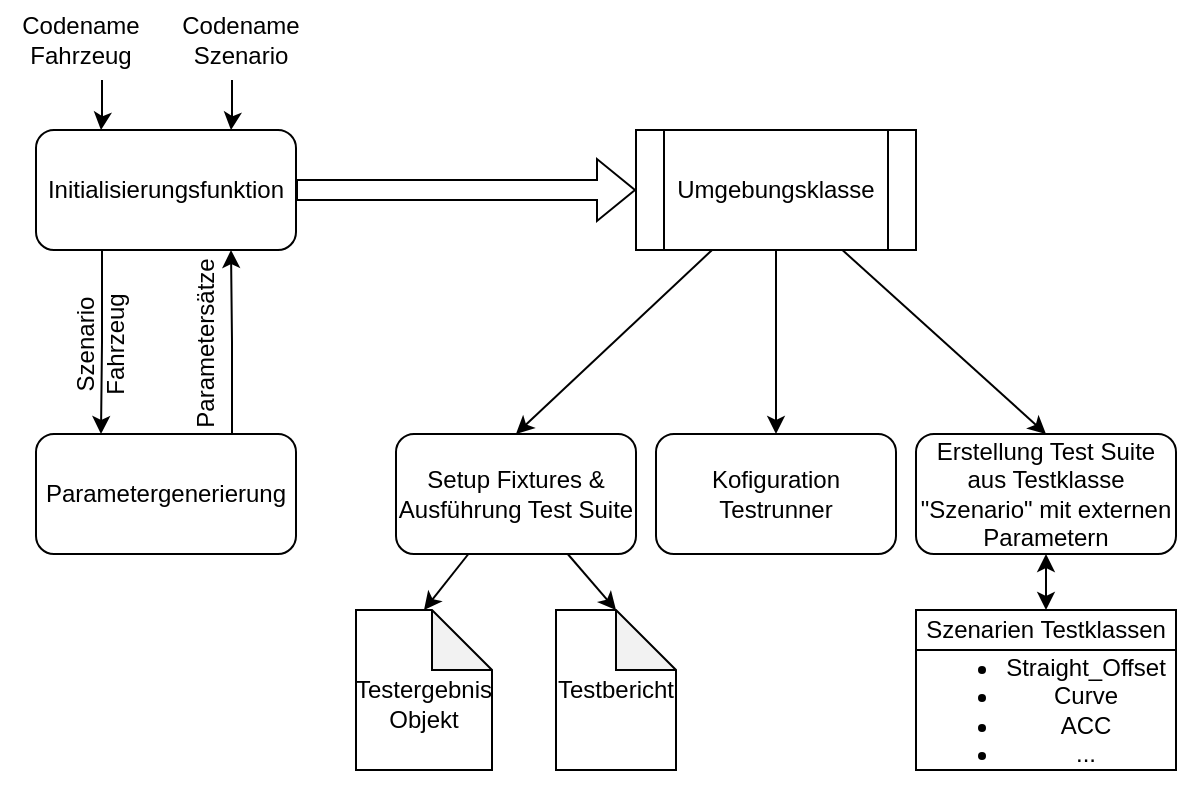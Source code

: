<mxfile version="24.0.4" type="device">
  <diagram id="C5RBs43oDa-KdzZeNtuy" name="Page-1">
    <mxGraphModel dx="989" dy="514" grid="1" gridSize="10" guides="1" tooltips="1" connect="1" arrows="1" fold="1" page="1" pageScale="1" pageWidth="827" pageHeight="1169" math="0" shadow="0">
      <root>
        <mxCell id="WIyWlLk6GJQsqaUBKTNV-0" />
        <mxCell id="WIyWlLk6GJQsqaUBKTNV-1" parent="WIyWlLk6GJQsqaUBKTNV-0" />
        <mxCell id="5HFE6_uw-IyOZ-tQTGid-11" style="edgeStyle=orthogonalEdgeStyle;rounded=0;orthogonalLoop=1;jettySize=auto;html=1;entryX=0.25;entryY=0;entryDx=0;entryDy=0;" edge="1" parent="WIyWlLk6GJQsqaUBKTNV-1" source="5HFE6_uw-IyOZ-tQTGid-0" target="5HFE6_uw-IyOZ-tQTGid-7">
          <mxGeometry relative="1" as="geometry">
            <Array as="points">
              <mxPoint x="63" y="316" />
              <mxPoint x="63" y="316" />
            </Array>
          </mxGeometry>
        </mxCell>
        <mxCell id="5HFE6_uw-IyOZ-tQTGid-0" value="Initialisierungsfunktion" style="rounded=1;whiteSpace=wrap;html=1;" vertex="1" parent="WIyWlLk6GJQsqaUBKTNV-1">
          <mxGeometry x="30" y="210" width="130" height="60" as="geometry" />
        </mxCell>
        <mxCell id="5HFE6_uw-IyOZ-tQTGid-38" style="edgeStyle=orthogonalEdgeStyle;rounded=0;orthogonalLoop=1;jettySize=auto;html=1;entryX=0.25;entryY=0;entryDx=0;entryDy=0;" edge="1" parent="WIyWlLk6GJQsqaUBKTNV-1" source="5HFE6_uw-IyOZ-tQTGid-1" target="5HFE6_uw-IyOZ-tQTGid-0">
          <mxGeometry relative="1" as="geometry">
            <Array as="points">
              <mxPoint x="63" y="205" />
              <mxPoint x="63" y="205" />
            </Array>
          </mxGeometry>
        </mxCell>
        <mxCell id="5HFE6_uw-IyOZ-tQTGid-1" value="Codename&lt;div&gt;Fahrzeug&lt;/div&gt;" style="text;html=1;align=center;verticalAlign=middle;resizable=0;points=[];autosize=1;" vertex="1" parent="WIyWlLk6GJQsqaUBKTNV-1">
          <mxGeometry x="12" y="145" width="80" height="40" as="geometry" />
        </mxCell>
        <mxCell id="5HFE6_uw-IyOZ-tQTGid-37" style="edgeStyle=orthogonalEdgeStyle;rounded=0;orthogonalLoop=1;jettySize=auto;html=1;entryX=0.75;entryY=0;entryDx=0;entryDy=0;" edge="1" parent="WIyWlLk6GJQsqaUBKTNV-1" source="5HFE6_uw-IyOZ-tQTGid-2" target="5HFE6_uw-IyOZ-tQTGid-0">
          <mxGeometry relative="1" as="geometry">
            <Array as="points">
              <mxPoint x="128" y="205" />
              <mxPoint x="128" y="205" />
            </Array>
          </mxGeometry>
        </mxCell>
        <mxCell id="5HFE6_uw-IyOZ-tQTGid-2" value="Codename&lt;div&gt;Szenario&lt;/div&gt;" style="text;html=1;align=center;verticalAlign=middle;resizable=0;points=[];autosize=1;" vertex="1" parent="WIyWlLk6GJQsqaUBKTNV-1">
          <mxGeometry x="92" y="145" width="80" height="40" as="geometry" />
        </mxCell>
        <mxCell id="5HFE6_uw-IyOZ-tQTGid-13" style="edgeStyle=orthogonalEdgeStyle;rounded=0;orthogonalLoop=1;jettySize=auto;html=1;entryX=0.75;entryY=1;entryDx=0;entryDy=0;" edge="1" parent="WIyWlLk6GJQsqaUBKTNV-1" source="5HFE6_uw-IyOZ-tQTGid-7" target="5HFE6_uw-IyOZ-tQTGid-0">
          <mxGeometry relative="1" as="geometry">
            <Array as="points">
              <mxPoint x="128" y="316" />
              <mxPoint x="128" y="316" />
            </Array>
          </mxGeometry>
        </mxCell>
        <mxCell id="5HFE6_uw-IyOZ-tQTGid-7" value="Parametergenerierung" style="rounded=1;whiteSpace=wrap;html=1;" vertex="1" parent="WIyWlLk6GJQsqaUBKTNV-1">
          <mxGeometry x="30" y="362" width="130" height="60" as="geometry" />
        </mxCell>
        <mxCell id="5HFE6_uw-IyOZ-tQTGid-14" value="Szenario&lt;div&gt;Fahrzeug&lt;/div&gt;" style="text;html=1;align=center;verticalAlign=middle;whiteSpace=wrap;rounded=0;rotation=-90;" vertex="1" parent="WIyWlLk6GJQsqaUBKTNV-1">
          <mxGeometry x="32" y="302" width="60" height="30" as="geometry" />
        </mxCell>
        <mxCell id="5HFE6_uw-IyOZ-tQTGid-15" value="Parametersätze" style="text;html=1;align=center;verticalAlign=middle;resizable=0;points=[];autosize=1;strokeColor=none;fillColor=none;rotation=-90;" vertex="1" parent="WIyWlLk6GJQsqaUBKTNV-1">
          <mxGeometry x="60" y="302" width="110" height="30" as="geometry" />
        </mxCell>
        <mxCell id="5HFE6_uw-IyOZ-tQTGid-40" style="rounded=0;orthogonalLoop=1;jettySize=auto;html=1;entryX=0.5;entryY=0;entryDx=0;entryDy=0;" edge="1" parent="WIyWlLk6GJQsqaUBKTNV-1" source="5HFE6_uw-IyOZ-tQTGid-27" target="5HFE6_uw-IyOZ-tQTGid-31">
          <mxGeometry relative="1" as="geometry" />
        </mxCell>
        <mxCell id="5HFE6_uw-IyOZ-tQTGid-41" style="rounded=0;orthogonalLoop=1;jettySize=auto;html=1;entryX=0.5;entryY=0;entryDx=0;entryDy=0;" edge="1" parent="WIyWlLk6GJQsqaUBKTNV-1" source="5HFE6_uw-IyOZ-tQTGid-27" target="5HFE6_uw-IyOZ-tQTGid-30">
          <mxGeometry relative="1" as="geometry" />
        </mxCell>
        <mxCell id="5HFE6_uw-IyOZ-tQTGid-42" style="rounded=0;orthogonalLoop=1;jettySize=auto;html=1;entryX=0.5;entryY=0;entryDx=0;entryDy=0;" edge="1" parent="WIyWlLk6GJQsqaUBKTNV-1" source="5HFE6_uw-IyOZ-tQTGid-27" target="5HFE6_uw-IyOZ-tQTGid-29">
          <mxGeometry relative="1" as="geometry" />
        </mxCell>
        <mxCell id="5HFE6_uw-IyOZ-tQTGid-27" value="Umgebungsklasse" style="shape=process;whiteSpace=wrap;html=1;backgroundOutline=1;" vertex="1" parent="WIyWlLk6GJQsqaUBKTNV-1">
          <mxGeometry x="330" y="210" width="140" height="60" as="geometry" />
        </mxCell>
        <mxCell id="5HFE6_uw-IyOZ-tQTGid-28" value="" style="shape=flexArrow;endArrow=classic;html=1;rounded=0;exitX=1;exitY=0.5;exitDx=0;exitDy=0;entryX=0;entryY=0.5;entryDx=0;entryDy=0;" edge="1" parent="WIyWlLk6GJQsqaUBKTNV-1" source="5HFE6_uw-IyOZ-tQTGid-0" target="5HFE6_uw-IyOZ-tQTGid-27">
          <mxGeometry width="50" height="50" relative="1" as="geometry">
            <mxPoint x="290" y="310" as="sourcePoint" />
            <mxPoint x="340" y="260" as="targetPoint" />
          </mxGeometry>
        </mxCell>
        <mxCell id="5HFE6_uw-IyOZ-tQTGid-29" value="Kofiguration Testrunner" style="rounded=1;whiteSpace=wrap;html=1;" vertex="1" parent="WIyWlLk6GJQsqaUBKTNV-1">
          <mxGeometry x="340" y="362" width="120" height="60" as="geometry" />
        </mxCell>
        <mxCell id="5HFE6_uw-IyOZ-tQTGid-30" value="Erstellung Test Suite aus Testklasse &quot;Szenario&quot; mit externen Parametern" style="rounded=1;whiteSpace=wrap;html=1;" vertex="1" parent="WIyWlLk6GJQsqaUBKTNV-1">
          <mxGeometry x="470" y="362" width="130" height="60" as="geometry" />
        </mxCell>
        <mxCell id="5HFE6_uw-IyOZ-tQTGid-31" value="&lt;div&gt;Setup Fixtures &amp;amp;&lt;/div&gt;Ausführung Test Suite" style="rounded=1;whiteSpace=wrap;html=1;" vertex="1" parent="WIyWlLk6GJQsqaUBKTNV-1">
          <mxGeometry x="210" y="362" width="120" height="60" as="geometry" />
        </mxCell>
        <mxCell id="5HFE6_uw-IyOZ-tQTGid-59" value="&lt;ul&gt;&lt;li&gt;Straight_Offset&lt;/li&gt;&lt;li&gt;Curve&lt;/li&gt;&lt;li&gt;ACC&lt;/li&gt;&lt;li&gt;...&lt;/li&gt;&lt;/ul&gt;" style="rounded=0;whiteSpace=wrap;html=1;" vertex="1" parent="WIyWlLk6GJQsqaUBKTNV-1">
          <mxGeometry x="470" y="470" width="130" height="60" as="geometry" />
        </mxCell>
        <mxCell id="5HFE6_uw-IyOZ-tQTGid-60" value="Szenarien Testklassen" style="rounded=0;whiteSpace=wrap;html=1;" vertex="1" parent="WIyWlLk6GJQsqaUBKTNV-1">
          <mxGeometry x="470" y="450" width="130" height="20" as="geometry" />
        </mxCell>
        <mxCell id="5HFE6_uw-IyOZ-tQTGid-62" value="" style="endArrow=classic;startArrow=classic;html=1;rounded=0;entryX=0.5;entryY=1;entryDx=0;entryDy=0;exitX=0.5;exitY=0;exitDx=0;exitDy=0;" edge="1" parent="WIyWlLk6GJQsqaUBKTNV-1" source="5HFE6_uw-IyOZ-tQTGid-60" target="5HFE6_uw-IyOZ-tQTGid-30">
          <mxGeometry width="50" height="50" relative="1" as="geometry">
            <mxPoint x="340" y="390" as="sourcePoint" />
            <mxPoint x="390" y="340" as="targetPoint" />
          </mxGeometry>
        </mxCell>
        <mxCell id="5HFE6_uw-IyOZ-tQTGid-63" value="Testbericht" style="shape=note;whiteSpace=wrap;html=1;backgroundOutline=1;darkOpacity=0.05;" vertex="1" parent="WIyWlLk6GJQsqaUBKTNV-1">
          <mxGeometry x="290" y="450" width="60" height="80" as="geometry" />
        </mxCell>
        <mxCell id="5HFE6_uw-IyOZ-tQTGid-64" value="&lt;div&gt;&lt;br&gt;&lt;/div&gt;Testergebnis&lt;br&gt;Objekt" style="shape=note;whiteSpace=wrap;html=1;backgroundOutline=1;darkOpacity=0.05;" vertex="1" parent="WIyWlLk6GJQsqaUBKTNV-1">
          <mxGeometry x="190" y="450" width="68" height="80" as="geometry" />
        </mxCell>
        <mxCell id="5HFE6_uw-IyOZ-tQTGid-69" style="rounded=0;orthogonalLoop=1;jettySize=auto;html=1;entryX=0.5;entryY=0;entryDx=0;entryDy=0;entryPerimeter=0;" edge="1" parent="WIyWlLk6GJQsqaUBKTNV-1" source="5HFE6_uw-IyOZ-tQTGid-31" target="5HFE6_uw-IyOZ-tQTGid-64">
          <mxGeometry relative="1" as="geometry" />
        </mxCell>
        <mxCell id="5HFE6_uw-IyOZ-tQTGid-70" style="rounded=0;orthogonalLoop=1;jettySize=auto;html=1;entryX=0;entryY=0;entryDx=30;entryDy=0;entryPerimeter=0;" edge="1" parent="WIyWlLk6GJQsqaUBKTNV-1" source="5HFE6_uw-IyOZ-tQTGid-31" target="5HFE6_uw-IyOZ-tQTGid-63">
          <mxGeometry relative="1" as="geometry" />
        </mxCell>
      </root>
    </mxGraphModel>
  </diagram>
</mxfile>
